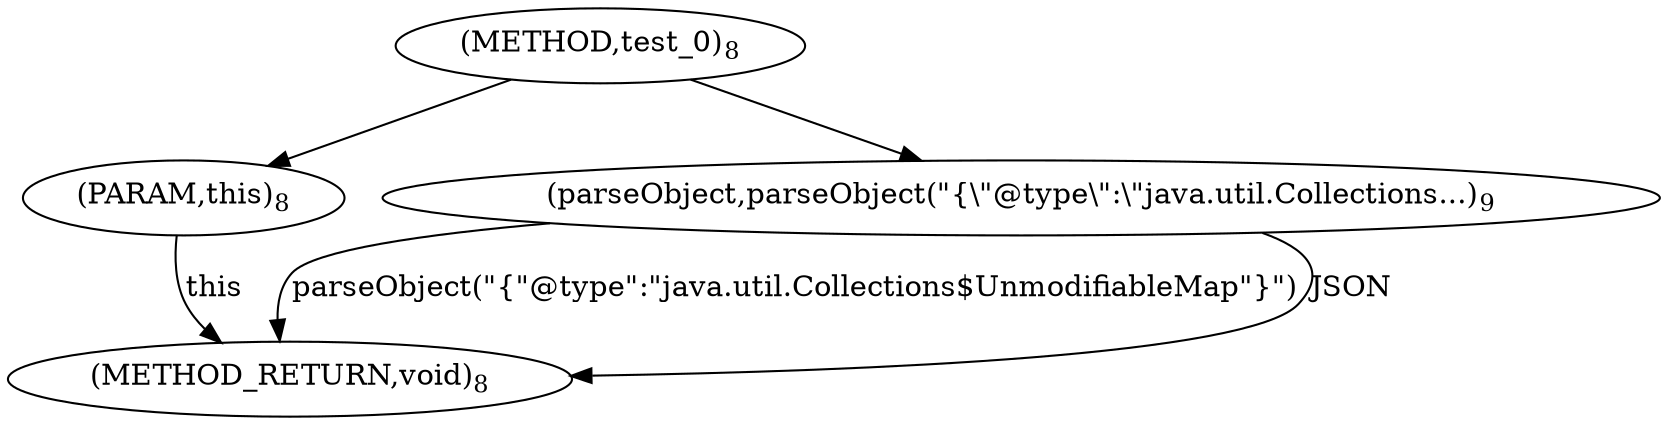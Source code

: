 digraph "test_0" {  
"14" [label = <(METHOD,test_0)<SUB>8</SUB>> ]
"22" [label = <(METHOD_RETURN,void)<SUB>8</SUB>> ]
"15" [label = <(PARAM,this)<SUB>8</SUB>> ]
"17" [label = <(parseObject,parseObject(&quot;{\&quot;@type\&quot;:\&quot;java.util.Collections...)<SUB>9</SUB>> ]
"17" [label = <(parseObject,parseObject(&quot;{\&quot;@type\&quot;:\&quot;java.util.Collections...)<SUB>9</SUB>> ]
"17" [label = <(parseObject,parseObject(&quot;{\&quot;@type\&quot;:\&quot;java.util.Collections...)<SUB>9</SUB>> ]
  "15" -> "22"  [ label = "this"] 
  "17" -> "22"  [ label = "parseObject(&quot;{\&quot;@type\&quot;:\&quot;java.util.Collections$UnmodifiableMap\&quot;}&quot;)"] 
  "17" -> "22"  [ label = "JSON"] 
  "14" -> "15" 
  "14" -> "17" 
}
